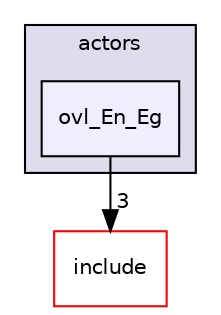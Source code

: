 digraph "src/overlays/actors/ovl_En_Eg" {
  compound=true
  node [ fontsize="10", fontname="Helvetica"];
  edge [ labelfontsize="10", labelfontname="Helvetica"];
  subgraph clusterdir_e93473484be31ce7bcb356bd643a22f8 {
    graph [ bgcolor="#ddddee", pencolor="black", label="actors" fontname="Helvetica", fontsize="10", URL="dir_e93473484be31ce7bcb356bd643a22f8.html"]
  dir_38936d7aea18354769223eae39d91b04 [shape=box, label="ovl_En_Eg", style="filled", fillcolor="#eeeeff", pencolor="black", URL="dir_38936d7aea18354769223eae39d91b04.html"];
  }
  dir_d44c64559bbebec7f509842c48db8b23 [shape=box label="include" fillcolor="white" style="filled" color="red" URL="dir_d44c64559bbebec7f509842c48db8b23.html"];
  dir_38936d7aea18354769223eae39d91b04->dir_d44c64559bbebec7f509842c48db8b23 [headlabel="3", labeldistance=1.5 headhref="dir_000226_000000.html"];
}
